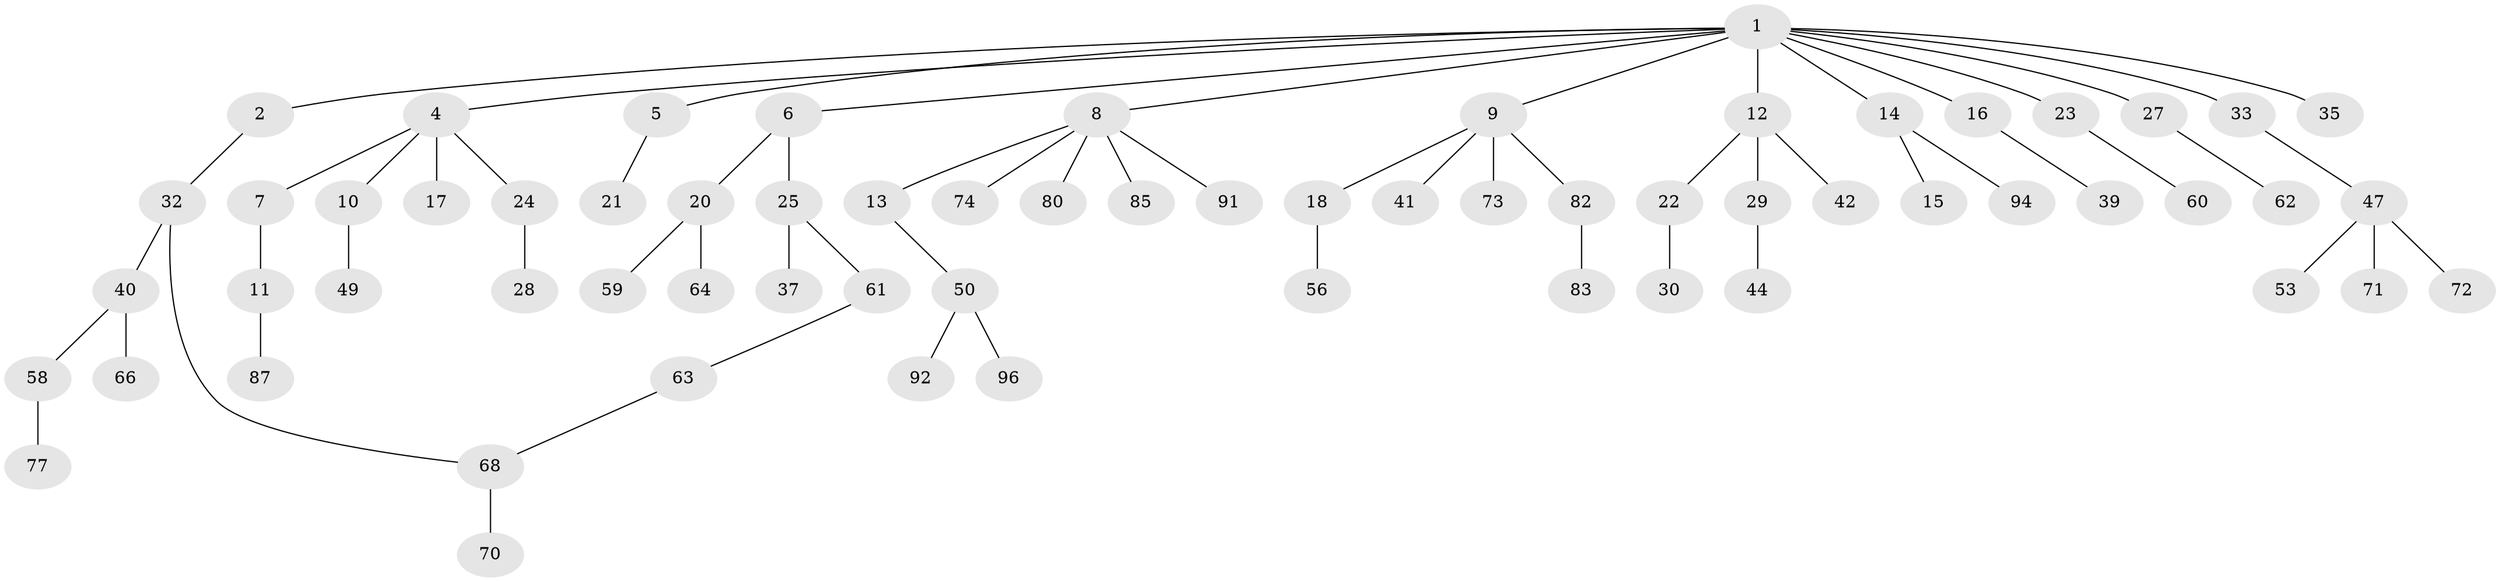 // Generated by graph-tools (version 1.1) at 2025/23/03/03/25 07:23:35]
// undirected, 65 vertices, 65 edges
graph export_dot {
graph [start="1"]
  node [color=gray90,style=filled];
  1 [super="+3"];
  2;
  4 [super="+93"];
  5 [super="+78"];
  6;
  7;
  8 [super="+52"];
  9 [super="+26"];
  10;
  11 [super="+69"];
  12 [super="+19"];
  13 [super="+36"];
  14 [super="+31"];
  15;
  16 [super="+86"];
  17;
  18;
  20 [super="+45"];
  21;
  22;
  23;
  24 [super="+65"];
  25;
  27 [super="+55"];
  28 [super="+48"];
  29 [super="+34"];
  30 [super="+81"];
  32 [super="+38"];
  33;
  35 [super="+84"];
  37 [super="+54"];
  39 [super="+76"];
  40 [super="+43"];
  41;
  42 [super="+46"];
  44;
  47 [super="+67"];
  49 [super="+51"];
  50 [super="+57"];
  53;
  56;
  58;
  59;
  60;
  61 [super="+75"];
  62;
  63 [super="+79"];
  64 [super="+89"];
  66;
  68;
  70;
  71;
  72;
  73;
  74;
  77 [super="+90"];
  80;
  82 [super="+88"];
  83;
  85;
  87;
  91 [super="+95"];
  92;
  94;
  96;
  1 -- 2;
  1 -- 4;
  1 -- 5;
  1 -- 6;
  1 -- 27;
  1 -- 33;
  1 -- 35;
  1 -- 8;
  1 -- 9;
  1 -- 12;
  1 -- 14;
  1 -- 16;
  1 -- 23;
  2 -- 32;
  4 -- 7;
  4 -- 10;
  4 -- 17;
  4 -- 24;
  5 -- 21;
  6 -- 20;
  6 -- 25;
  7 -- 11;
  8 -- 13;
  8 -- 80;
  8 -- 85;
  8 -- 91;
  8 -- 74;
  9 -- 18;
  9 -- 41;
  9 -- 73;
  9 -- 82;
  10 -- 49;
  11 -- 87;
  12 -- 29;
  12 -- 42;
  12 -- 22;
  13 -- 50;
  14 -- 15;
  14 -- 94;
  16 -- 39;
  18 -- 56;
  20 -- 59;
  20 -- 64;
  22 -- 30;
  23 -- 60;
  24 -- 28;
  25 -- 37;
  25 -- 61;
  27 -- 62;
  29 -- 44;
  32 -- 68;
  32 -- 40;
  33 -- 47;
  40 -- 58;
  40 -- 66;
  47 -- 53;
  47 -- 71;
  47 -- 72;
  50 -- 96;
  50 -- 92;
  58 -- 77;
  61 -- 63;
  63 -- 68;
  68 -- 70;
  82 -- 83;
}
